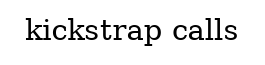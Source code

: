  /* dot -okickstrap_calls.png -Tpng kickstrap_calls.dot */ 
digraph kickstrap_calls {
label="kickstrap calls";
rankdir=LR;
}
